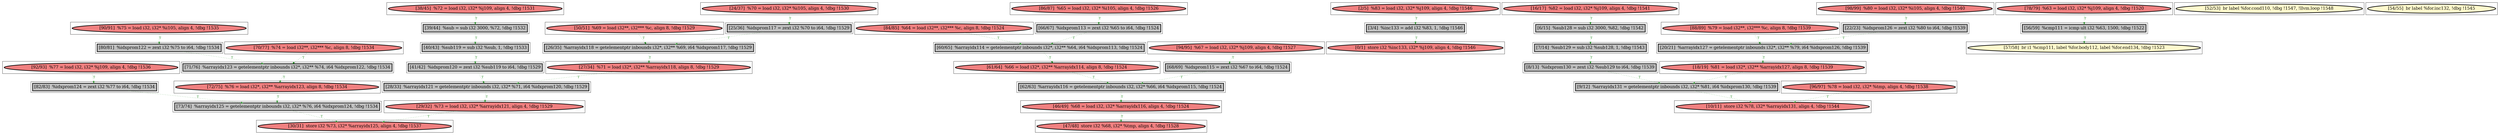 
digraph G {



node7848->node7847 [style=dotted,color=forestgreen,label="T",fontcolor=forestgreen ]
node7856->node7867 [style=dotted,color=forestgreen,label="T",fontcolor=forestgreen ]
node7853->node7850 [style=dotted,color=forestgreen,label="T",fontcolor=forestgreen ]
node7886->node7840 [style=dotted,color=forestgreen,label="T",fontcolor=forestgreen ]
node7843->node7842 [style=dotted,color=forestgreen,label="T",fontcolor=forestgreen ]
node7881->node7859 [style=dotted,color=forestgreen,label="T",fontcolor=forestgreen ]
node7867->node7869 [style=dotted,color=forestgreen,label="T",fontcolor=forestgreen ]
node7860->node7852 [style=dotted,color=forestgreen,label="T",fontcolor=forestgreen ]
node7862->node7881 [style=dotted,color=forestgreen,label="T",fontcolor=forestgreen ]
node7845->node7844 [style=dotted,color=forestgreen,label="T",fontcolor=forestgreen ]
node7884->node7887 [style=dotted,color=forestgreen,label="T",fontcolor=forestgreen ]
node7844->node7854 [style=dotted,color=forestgreen,label="T",fontcolor=forestgreen ]
node7880->node7854 [style=dotted,color=forestgreen,label="T",fontcolor=forestgreen ]
node7868->node7845 [style=dotted,color=forestgreen,label="T",fontcolor=forestgreen ]
node7878->node7888 [style=dotted,color=forestgreen,label="T",fontcolor=forestgreen ]
node7876->node7864 [style=dotted,color=forestgreen,label="T",fontcolor=forestgreen ]
node7846->node7845 [style=dotted,color=forestgreen,label="T",fontcolor=forestgreen ]
node7887->node7876 [style=dotted,color=forestgreen,label="T",fontcolor=forestgreen ]
node7857->node7872 [style=dotted,color=forestgreen,label="T",fontcolor=forestgreen ]
node7866->node7880 [style=dotted,color=forestgreen,label="T",fontcolor=forestgreen ]
node7852->node7870 [style=dotted,color=forestgreen,label="T",fontcolor=forestgreen ]
node7858->node7846 [style=dotted,color=forestgreen,label="T",fontcolor=forestgreen ]
node7879->node7883 [style=dotted,color=forestgreen,label="T",fontcolor=forestgreen ]
node7849->node7850 [style=dotted,color=forestgreen,label="T",fontcolor=forestgreen ]
node7865->node7867 [style=dotted,color=forestgreen,label="T",fontcolor=forestgreen ]
node7864->node7877 [style=dotted,color=forestgreen,label="T",fontcolor=forestgreen ]
node7877->node7848 [style=dotted,color=forestgreen,label="T",fontcolor=forestgreen ]
node7850->node7847 [style=dotted,color=forestgreen,label="T",fontcolor=forestgreen ]
node7842->node7866 [style=dotted,color=forestgreen,label="T",fontcolor=forestgreen ]
node7873->node7882 [style=dotted,color=forestgreen,label="T",fontcolor=forestgreen ]
node7851->node7859 [style=dotted,color=forestgreen,label="T",fontcolor=forestgreen ]
node7889->node7877 [style=dotted,color=forestgreen,label="T",fontcolor=forestgreen ]
node7869->node7870 [style=dotted,color=forestgreen,label="T",fontcolor=forestgreen ]
node7885->node7871 [style=dotted,color=forestgreen,label="T",fontcolor=forestgreen ]
node7871->node7888 [style=dotted,color=forestgreen,label="T",fontcolor=forestgreen ]
node7855->node7873 [style=dotted,color=forestgreen,label="T",fontcolor=forestgreen ]
node7841->node7886 [style=dotted,color=forestgreen,label="T",fontcolor=forestgreen ]
node7863->node7865 [style=dotted,color=forestgreen,label="T",fontcolor=forestgreen ]
node7859->node7849 [style=dotted,color=forestgreen,label="T",fontcolor=forestgreen ]
node7870->node7879 [style=dotted,color=forestgreen,label="T",fontcolor=forestgreen ]
node7861->node7853 [style=dotted,color=forestgreen,label="T",fontcolor=forestgreen ]
node7854->node7872 [style=dotted,color=forestgreen,label="T",fontcolor=forestgreen ]
node7888->node7889 [style=dotted,color=forestgreen,label="T",fontcolor=forestgreen ]


subgraph cluster49 {


node7889 [penwidth=3.0,fontsize=20,fillcolor=lightcoral,label="[27/34]  %71 = load i32*, i32** %arrayidx118, align 8, !dbg !1529",shape=ellipse,style=filled ]



}

subgraph cluster45 {


node7885 [penwidth=3.0,fontsize=20,fillcolor=lightcoral,label="[24/37]  %70 = load i32, i32* %i105, align 4, !dbg !1530",shape=ellipse,style=filled ]



}

subgraph cluster41 {


node7881 [penwidth=3.0,fontsize=20,fillcolor=grey,label="[80/81]  %idxprom122 = zext i32 %75 to i64, !dbg !1534",shape=rectangle,style=filled ]



}

subgraph cluster39 {


node7879 [penwidth=3.0,fontsize=20,fillcolor=lightcoral,label="[46/49]  %68 = load i32, i32* %arrayidx116, align 4, !dbg !1524",shape=ellipse,style=filled ]



}

subgraph cluster38 {


node7878 [penwidth=3.0,fontsize=20,fillcolor=lightcoral,label="[50/51]  %69 = load i32**, i32*** %c, align 8, !dbg !1529",shape=ellipse,style=filled ]



}

subgraph cluster46 {


node7886 [penwidth=3.0,fontsize=20,fillcolor=grey,label="[3/4]  %inc133 = add i32 %83, 1, !dbg !1546",shape=rectangle,style=filled ]



}

subgraph cluster37 {


node7877 [penwidth=3.0,fontsize=20,fillcolor=grey,label="[28/33]  %arrayidx121 = getelementptr inbounds i32, i32* %71, i64 %idxprom120, !dbg !1529",shape=rectangle,style=filled ]



}

subgraph cluster36 {


node7876 [penwidth=3.0,fontsize=20,fillcolor=grey,label="[40/43]  %sub119 = sub i32 %sub, 1, !dbg !1533",shape=rectangle,style=filled ]



}

subgraph cluster15 {


node7855 [penwidth=3.0,fontsize=20,fillcolor=lightcoral,label="[78/79]  %63 = load i32, i32* %j109, align 4, !dbg !1520",shape=ellipse,style=filled ]



}

subgraph cluster40 {


node7880 [penwidth=3.0,fontsize=20,fillcolor=grey,label="[8/13]  %idxprom130 = zext i32 %sub129 to i64, !dbg !1539",shape=rectangle,style=filled ]



}

subgraph cluster35 {


node7875 [penwidth=3.0,fontsize=20,fillcolor=lemonchiffon,label="[52/53]  br label %for.cond110, !dbg !1547, !llvm.loop !1548",shape=ellipse,style=filled ]



}

subgraph cluster42 {


node7882 [penwidth=3.0,fontsize=20,fillcolor=lemonchiffon,label="[57/58]  br i1 %cmp111, label %for.body112, label %for.end134, !dbg !1523",shape=ellipse,style=filled ]



}

subgraph cluster11 {


node7851 [penwidth=3.0,fontsize=20,fillcolor=lightcoral,label="[70/77]  %74 = load i32**, i32*** %c, align 8, !dbg !1534",shape=ellipse,style=filled ]



}

subgraph cluster43 {


node7883 [penwidth=3.0,fontsize=20,fillcolor=lightcoral,label="[47/48]  store i32 %68, i32* %tmp, align 4, !dbg !1528",shape=ellipse,style=filled ]



}

subgraph cluster19 {


node7859 [penwidth=3.0,fontsize=20,fillcolor=grey,label="[71/76]  %arrayidx123 = getelementptr inbounds i32*, i32** %74, i64 %idxprom122, !dbg !1534",shape=rectangle,style=filled ]



}

subgraph cluster9 {


node7849 [penwidth=3.0,fontsize=20,fillcolor=lightcoral,label="[72/75]  %76 = load i32*, i32** %arrayidx123, align 8, !dbg !1534",shape=ellipse,style=filled ]



}

subgraph cluster8 {


node7848 [penwidth=3.0,fontsize=20,fillcolor=lightcoral,label="[29/32]  %73 = load i32, i32* %arrayidx121, align 4, !dbg !1529",shape=ellipse,style=filled ]



}

subgraph cluster10 {


node7850 [penwidth=3.0,fontsize=20,fillcolor=grey,label="[73/74]  %arrayidx125 = getelementptr inbounds i32, i32* %76, i64 %idxprom124, !dbg !1534",shape=rectangle,style=filled ]



}

subgraph cluster23 {


node7863 [penwidth=3.0,fontsize=20,fillcolor=lightcoral,label="[86/87]  %65 = load i32, i32* %i105, align 4, !dbg !1526",shape=ellipse,style=filled ]



}

subgraph cluster7 {


node7847 [penwidth=3.0,fontsize=20,fillcolor=lightcoral,label="[30/31]  store i32 %73, i32* %arrayidx125, align 4, !dbg !1537",shape=ellipse,style=filled ]



}

subgraph cluster14 {


node7854 [penwidth=3.0,fontsize=20,fillcolor=grey,label="[9/12]  %arrayidx131 = getelementptr inbounds i32, i32* %81, i64 %idxprom130, !dbg !1539",shape=rectangle,style=filled ]



}

subgraph cluster44 {


node7884 [penwidth=3.0,fontsize=20,fillcolor=lightcoral,label="[38/45]  %72 = load i32, i32* %j109, align 4, !dbg !1531",shape=ellipse,style=filled ]



}

subgraph cluster6 {


node7846 [penwidth=3.0,fontsize=20,fillcolor=grey,label="[22/23]  %idxprom126 = zext i32 %80 to i64, !dbg !1539",shape=rectangle,style=filled ]



}

subgraph cluster30 {


node7870 [penwidth=3.0,fontsize=20,fillcolor=grey,label="[62/63]  %arrayidx116 = getelementptr inbounds i32, i32* %66, i64 %idxprom115, !dbg !1524",shape=rectangle,style=filled ]



}

subgraph cluster31 {


node7871 [penwidth=3.0,fontsize=20,fillcolor=grey,label="[25/36]  %idxprom117 = zext i32 %70 to i64, !dbg !1529",shape=rectangle,style=filled ]



}

subgraph cluster0 {


node7840 [penwidth=3.0,fontsize=20,fillcolor=lightcoral,label="[0/1]  store i32 %inc133, i32* %j109, align 4, !dbg !1546",shape=ellipse,style=filled ]



}

subgraph cluster13 {


node7853 [penwidth=3.0,fontsize=20,fillcolor=grey,label="[82/83]  %idxprom124 = zext i32 %77 to i64, !dbg !1534",shape=rectangle,style=filled ]



}

subgraph cluster5 {


node7845 [penwidth=3.0,fontsize=20,fillcolor=grey,label="[20/21]  %arrayidx127 = getelementptr inbounds i32*, i32** %79, i64 %idxprom126, !dbg !1539",shape=rectangle,style=filled ]



}

subgraph cluster47 {


node7887 [penwidth=3.0,fontsize=20,fillcolor=grey,label="[39/44]  %sub = sub i32 3000, %72, !dbg !1532",shape=rectangle,style=filled ]



}

subgraph cluster1 {


node7841 [penwidth=3.0,fontsize=20,fillcolor=lightcoral,label="[2/5]  %83 = load i32, i32* %j109, align 4, !dbg !1546",shape=ellipse,style=filled ]



}

subgraph cluster32 {


node7872 [penwidth=3.0,fontsize=20,fillcolor=lightcoral,label="[10/11]  store i32 %78, i32* %arrayidx131, align 4, !dbg !1544",shape=ellipse,style=filled ]



}

subgraph cluster3 {


node7843 [penwidth=3.0,fontsize=20,fillcolor=lightcoral,label="[16/17]  %82 = load i32, i32* %j109, align 4, !dbg !1541",shape=ellipse,style=filled ]



}

subgraph cluster48 {


node7888 [penwidth=3.0,fontsize=20,fillcolor=grey,label="[26/35]  %arrayidx118 = getelementptr inbounds i32*, i32** %69, i64 %idxprom117, !dbg !1529",shape=rectangle,style=filled ]



}

subgraph cluster4 {


node7844 [penwidth=3.0,fontsize=20,fillcolor=lightcoral,label="[18/19]  %81 = load i32*, i32** %arrayidx127, align 8, !dbg !1539",shape=ellipse,style=filled ]



}

subgraph cluster17 {


node7857 [penwidth=3.0,fontsize=20,fillcolor=lightcoral,label="[96/97]  %78 = load i32, i32* %tmp, align 4, !dbg !1538",shape=ellipse,style=filled ]



}

subgraph cluster16 {


node7856 [penwidth=3.0,fontsize=20,fillcolor=lightcoral,label="[84/85]  %64 = load i32**, i32*** %c, align 8, !dbg !1524",shape=ellipse,style=filled ]



}

subgraph cluster2 {


node7842 [penwidth=3.0,fontsize=20,fillcolor=grey,label="[6/15]  %sub128 = sub i32 3000, %82, !dbg !1542",shape=rectangle,style=filled ]



}

subgraph cluster34 {


node7874 [penwidth=3.0,fontsize=20,fillcolor=lemonchiffon,label="[54/55]  br label %for.inc132, !dbg !1545",shape=ellipse,style=filled ]



}

subgraph cluster22 {


node7862 [penwidth=3.0,fontsize=20,fillcolor=lightcoral,label="[90/91]  %75 = load i32, i32* %i105, align 4, !dbg !1535",shape=ellipse,style=filled ]



}

subgraph cluster25 {


node7865 [penwidth=3.0,fontsize=20,fillcolor=grey,label="[66/67]  %idxprom113 = zext i32 %65 to i64, !dbg !1524",shape=rectangle,style=filled ]



}

subgraph cluster18 {


node7858 [penwidth=3.0,fontsize=20,fillcolor=lightcoral,label="[98/99]  %80 = load i32, i32* %i105, align 4, !dbg !1540",shape=ellipse,style=filled ]



}

subgraph cluster29 {


node7869 [penwidth=3.0,fontsize=20,fillcolor=lightcoral,label="[61/64]  %66 = load i32*, i32** %arrayidx114, align 8, !dbg !1524",shape=ellipse,style=filled ]



}

subgraph cluster20 {


node7860 [penwidth=3.0,fontsize=20,fillcolor=lightcoral,label="[94/95]  %67 = load i32, i32* %j109, align 4, !dbg !1527",shape=ellipse,style=filled ]



}

subgraph cluster26 {


node7866 [penwidth=3.0,fontsize=20,fillcolor=grey,label="[7/14]  %sub129 = sub i32 %sub128, 1, !dbg !1543",shape=rectangle,style=filled ]



}

subgraph cluster24 {


node7864 [penwidth=3.0,fontsize=20,fillcolor=grey,label="[41/42]  %idxprom120 = zext i32 %sub119 to i64, !dbg !1529",shape=rectangle,style=filled ]



}

subgraph cluster28 {


node7868 [penwidth=3.0,fontsize=20,fillcolor=lightcoral,label="[88/89]  %79 = load i32**, i32*** %c, align 8, !dbg !1539",shape=ellipse,style=filled ]



}

subgraph cluster27 {


node7867 [penwidth=3.0,fontsize=20,fillcolor=grey,label="[60/65]  %arrayidx114 = getelementptr inbounds i32*, i32** %64, i64 %idxprom113, !dbg !1524",shape=rectangle,style=filled ]



}

subgraph cluster21 {


node7861 [penwidth=3.0,fontsize=20,fillcolor=lightcoral,label="[92/93]  %77 = load i32, i32* %j109, align 4, !dbg !1536",shape=ellipse,style=filled ]



}

subgraph cluster12 {


node7852 [penwidth=3.0,fontsize=20,fillcolor=grey,label="[68/69]  %idxprom115 = zext i32 %67 to i64, !dbg !1524",shape=rectangle,style=filled ]



}

subgraph cluster33 {


node7873 [penwidth=3.0,fontsize=20,fillcolor=grey,label="[56/59]  %cmp111 = icmp ult i32 %63, 1500, !dbg !1522",shape=rectangle,style=filled ]



}

}
